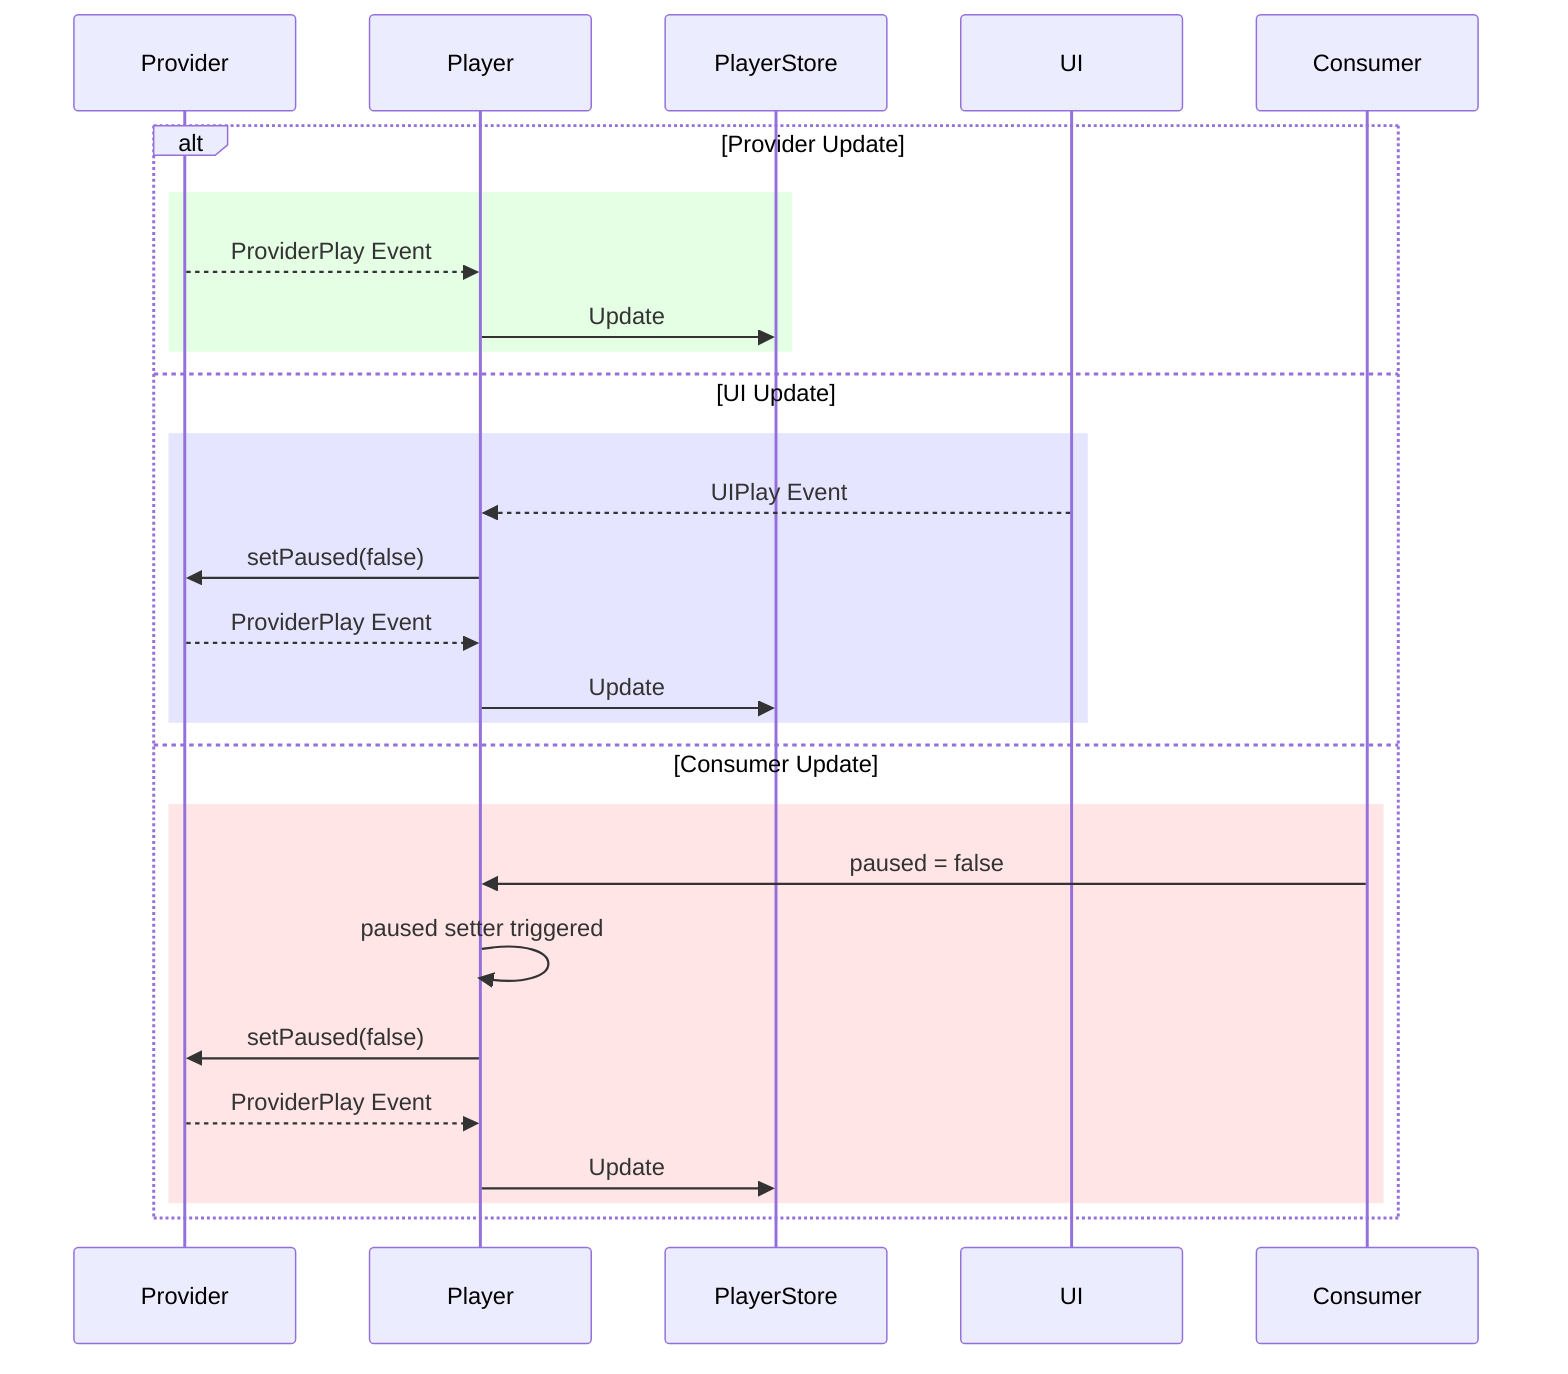 sequenceDiagram
    alt Provider Update
        rect rgb(0, 255, 0, .1)
        Provider -->> Player: ProviderPlay Event
        Player ->> PlayerStore: Update
        end
    else UI Update
        rect rgba(0, 0, 255, .1)
        UI -->> Player: UIPlay Event
        Player ->> Provider: setPaused(false)
        Provider -->> Player: ProviderPlay Event
        Player ->> PlayerStore: Update
        end
    else Consumer Update
        rect rgba(255, 0, 0, .1)
        Consumer ->> Player: paused = false
        Player ->> Player: paused setter triggered
        Player ->> Provider: setPaused(false)
        Provider -->> Player: ProviderPlay Event
        Player ->> PlayerStore: Update
        end
    end